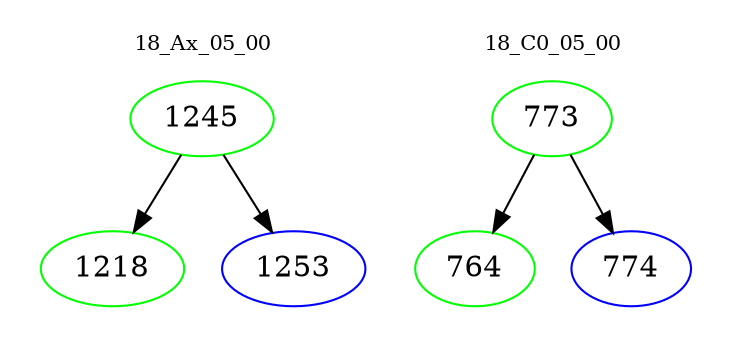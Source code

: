 digraph{
subgraph cluster_0 {
color = white
label = "18_Ax_05_00";
fontsize=10;
T0_1245 [label="1245", color="green"]
T0_1245 -> T0_1218 [color="black"]
T0_1218 [label="1218", color="green"]
T0_1245 -> T0_1253 [color="black"]
T0_1253 [label="1253", color="blue"]
}
subgraph cluster_1 {
color = white
label = "18_C0_05_00";
fontsize=10;
T1_773 [label="773", color="green"]
T1_773 -> T1_764 [color="black"]
T1_764 [label="764", color="green"]
T1_773 -> T1_774 [color="black"]
T1_774 [label="774", color="blue"]
}
}
